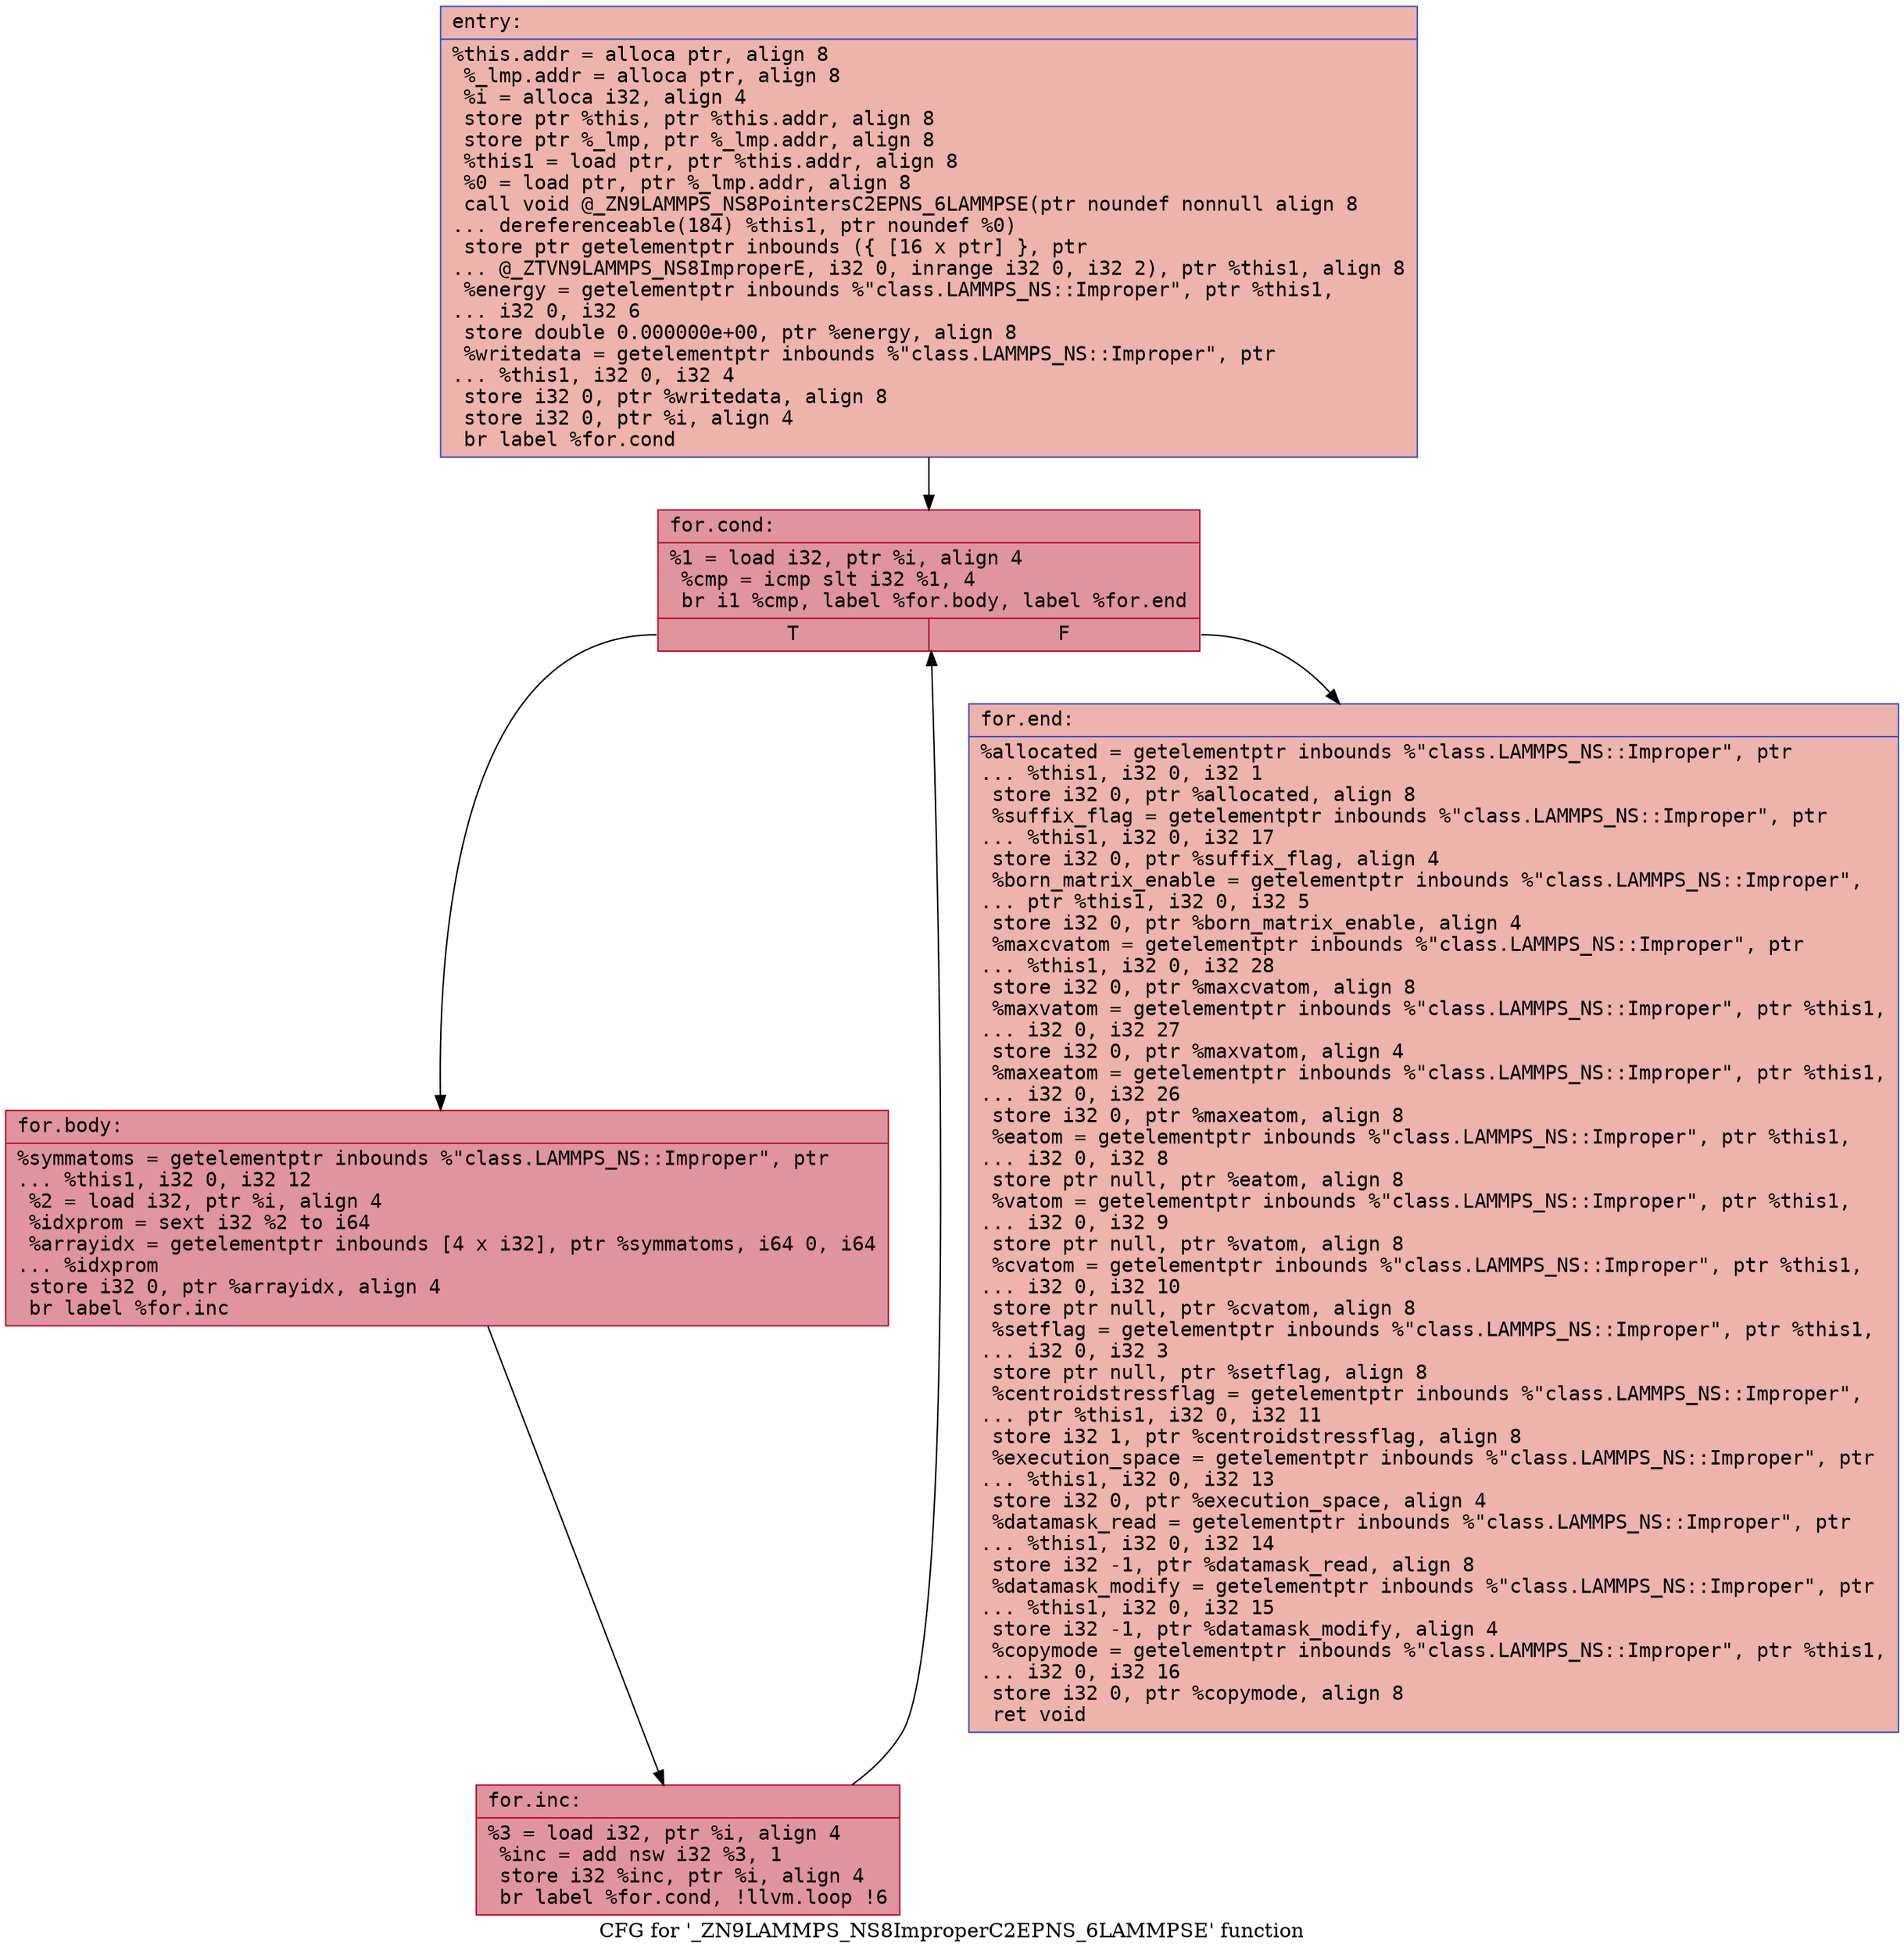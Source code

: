 digraph "CFG for '_ZN9LAMMPS_NS8ImproperC2EPNS_6LAMMPSE' function" {
	label="CFG for '_ZN9LAMMPS_NS8ImproperC2EPNS_6LAMMPSE' function";

	Node0x557c4204ffa0 [shape=record,color="#3d50c3ff", style=filled, fillcolor="#d6524470" fontname="Courier",label="{entry:\l|  %this.addr = alloca ptr, align 8\l  %_lmp.addr = alloca ptr, align 8\l  %i = alloca i32, align 4\l  store ptr %this, ptr %this.addr, align 8\l  store ptr %_lmp, ptr %_lmp.addr, align 8\l  %this1 = load ptr, ptr %this.addr, align 8\l  %0 = load ptr, ptr %_lmp.addr, align 8\l  call void @_ZN9LAMMPS_NS8PointersC2EPNS_6LAMMPSE(ptr noundef nonnull align 8\l... dereferenceable(184) %this1, ptr noundef %0)\l  store ptr getelementptr inbounds (\{ [16 x ptr] \}, ptr\l... @_ZTVN9LAMMPS_NS8ImproperE, i32 0, inrange i32 0, i32 2), ptr %this1, align 8\l  %energy = getelementptr inbounds %\"class.LAMMPS_NS::Improper\", ptr %this1,\l... i32 0, i32 6\l  store double 0.000000e+00, ptr %energy, align 8\l  %writedata = getelementptr inbounds %\"class.LAMMPS_NS::Improper\", ptr\l... %this1, i32 0, i32 4\l  store i32 0, ptr %writedata, align 8\l  store i32 0, ptr %i, align 4\l  br label %for.cond\l}"];
	Node0x557c4204ffa0 -> Node0x557c42051870[tooltip="entry -> for.cond\nProbability 100.00%" ];
	Node0x557c42051870 [shape=record,color="#b70d28ff", style=filled, fillcolor="#b70d2870" fontname="Courier",label="{for.cond:\l|  %1 = load i32, ptr %i, align 4\l  %cmp = icmp slt i32 %1, 4\l  br i1 %cmp, label %for.body, label %for.end\l|{<s0>T|<s1>F}}"];
	Node0x557c42051870:s0 -> Node0x557c42051ad0[tooltip="for.cond -> for.body\nProbability 96.88%" ];
	Node0x557c42051870:s1 -> Node0x557c42051b50[tooltip="for.cond -> for.end\nProbability 3.12%" ];
	Node0x557c42051ad0 [shape=record,color="#b70d28ff", style=filled, fillcolor="#b70d2870" fontname="Courier",label="{for.body:\l|  %symmatoms = getelementptr inbounds %\"class.LAMMPS_NS::Improper\", ptr\l... %this1, i32 0, i32 12\l  %2 = load i32, ptr %i, align 4\l  %idxprom = sext i32 %2 to i64\l  %arrayidx = getelementptr inbounds [4 x i32], ptr %symmatoms, i64 0, i64\l... %idxprom\l  store i32 0, ptr %arrayidx, align 4\l  br label %for.inc\l}"];
	Node0x557c42051ad0 -> Node0x557c42052230[tooltip="for.body -> for.inc\nProbability 100.00%" ];
	Node0x557c42052230 [shape=record,color="#b70d28ff", style=filled, fillcolor="#b70d2870" fontname="Courier",label="{for.inc:\l|  %3 = load i32, ptr %i, align 4\l  %inc = add nsw i32 %3, 1\l  store i32 %inc, ptr %i, align 4\l  br label %for.cond, !llvm.loop !6\l}"];
	Node0x557c42052230 -> Node0x557c42051870[tooltip="for.inc -> for.cond\nProbability 100.00%" ];
	Node0x557c42051b50 [shape=record,color="#3d50c3ff", style=filled, fillcolor="#d6524470" fontname="Courier",label="{for.end:\l|  %allocated = getelementptr inbounds %\"class.LAMMPS_NS::Improper\", ptr\l... %this1, i32 0, i32 1\l  store i32 0, ptr %allocated, align 8\l  %suffix_flag = getelementptr inbounds %\"class.LAMMPS_NS::Improper\", ptr\l... %this1, i32 0, i32 17\l  store i32 0, ptr %suffix_flag, align 4\l  %born_matrix_enable = getelementptr inbounds %\"class.LAMMPS_NS::Improper\",\l... ptr %this1, i32 0, i32 5\l  store i32 0, ptr %born_matrix_enable, align 4\l  %maxcvatom = getelementptr inbounds %\"class.LAMMPS_NS::Improper\", ptr\l... %this1, i32 0, i32 28\l  store i32 0, ptr %maxcvatom, align 8\l  %maxvatom = getelementptr inbounds %\"class.LAMMPS_NS::Improper\", ptr %this1,\l... i32 0, i32 27\l  store i32 0, ptr %maxvatom, align 4\l  %maxeatom = getelementptr inbounds %\"class.LAMMPS_NS::Improper\", ptr %this1,\l... i32 0, i32 26\l  store i32 0, ptr %maxeatom, align 8\l  %eatom = getelementptr inbounds %\"class.LAMMPS_NS::Improper\", ptr %this1,\l... i32 0, i32 8\l  store ptr null, ptr %eatom, align 8\l  %vatom = getelementptr inbounds %\"class.LAMMPS_NS::Improper\", ptr %this1,\l... i32 0, i32 9\l  store ptr null, ptr %vatom, align 8\l  %cvatom = getelementptr inbounds %\"class.LAMMPS_NS::Improper\", ptr %this1,\l... i32 0, i32 10\l  store ptr null, ptr %cvatom, align 8\l  %setflag = getelementptr inbounds %\"class.LAMMPS_NS::Improper\", ptr %this1,\l... i32 0, i32 3\l  store ptr null, ptr %setflag, align 8\l  %centroidstressflag = getelementptr inbounds %\"class.LAMMPS_NS::Improper\",\l... ptr %this1, i32 0, i32 11\l  store i32 1, ptr %centroidstressflag, align 8\l  %execution_space = getelementptr inbounds %\"class.LAMMPS_NS::Improper\", ptr\l... %this1, i32 0, i32 13\l  store i32 0, ptr %execution_space, align 4\l  %datamask_read = getelementptr inbounds %\"class.LAMMPS_NS::Improper\", ptr\l... %this1, i32 0, i32 14\l  store i32 -1, ptr %datamask_read, align 8\l  %datamask_modify = getelementptr inbounds %\"class.LAMMPS_NS::Improper\", ptr\l... %this1, i32 0, i32 15\l  store i32 -1, ptr %datamask_modify, align 4\l  %copymode = getelementptr inbounds %\"class.LAMMPS_NS::Improper\", ptr %this1,\l... i32 0, i32 16\l  store i32 0, ptr %copymode, align 8\l  ret void\l}"];
}
